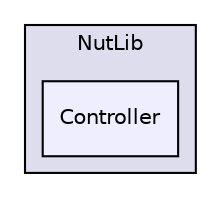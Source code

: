 digraph "NutLib/Controller" {
  compound=true
  node [ fontsize="10", fontname="Helvetica"];
  edge [ labelfontsize="10", labelfontname="Helvetica"];
  subgraph clusterdir_8b1cfa3accea10fc5ecd39c63013c190 {
    graph [ bgcolor="#ddddee", pencolor="black", label="NutLib" fontname="Helvetica", fontsize="10", URL="dir_8b1cfa3accea10fc5ecd39c63013c190.html"]
  dir_0cad120789fa44f7b8eed022044aaccf [shape=box, label="Controller", style="filled", fillcolor="#eeeeff", pencolor="black", URL="dir_0cad120789fa44f7b8eed022044aaccf.html"];
  }
}
